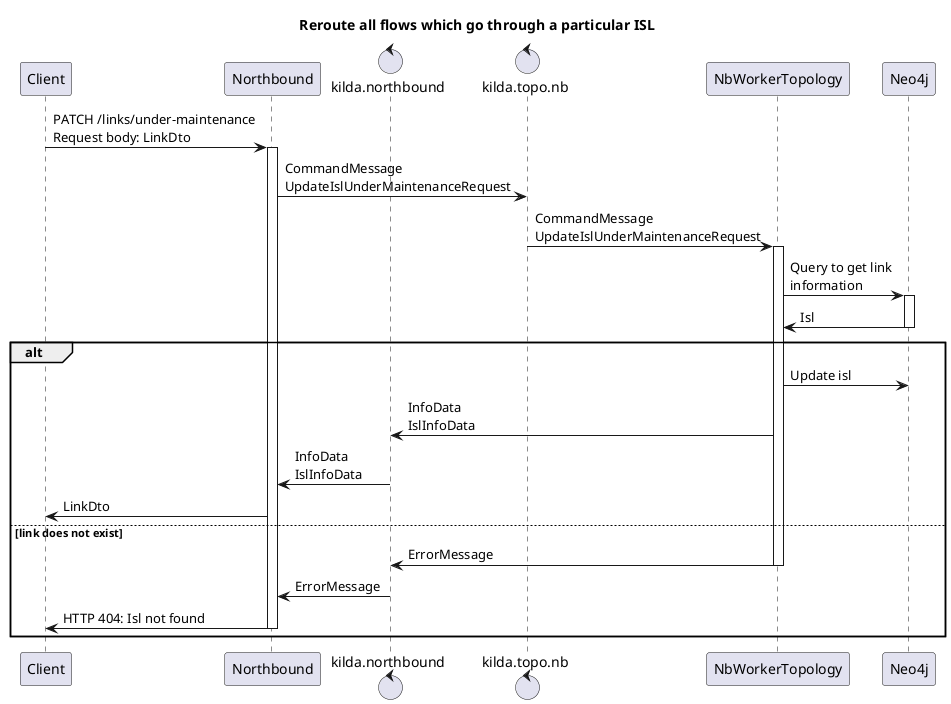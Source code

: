 @startuml
title Reroute all flows which go through a particular ISL

participant Client

participant Northbound

control kilda.northbound
control kilda.topo.nb

participant NbWorkerTopology

participant Neo4j

Client -> Northbound : PATCH /links/under-maintenance\nRequest body: LinkDto

activate Northbound
Northbound -> kilda.topo.nb : CommandMessage\nUpdateIslUnderMaintenanceRequest
kilda.topo.nb -> NbWorkerTopology : CommandMessage\nUpdateIslUnderMaintenanceRequest
activate NbWorkerTopology

NbWorkerTopology -> Neo4j : Query to get link\ninformation
activate Neo4j
Neo4j -> NbWorkerTopology : Isl
deactivate Neo4j

alt

NbWorkerTopology -> Neo4j : Update isl
NbWorkerTopology -> kilda.northbound : InfoData\nIslInfoData
kilda.northbound -> Northbound : InfoData\nIslInfoData
Northbound -> Client : LinkDto

else link does not exist

NbWorkerTopology -> kilda.northbound : ErrorMessage
deactivate NbWorkerTopology
kilda.northbound -> Northbound : ErrorMessage
Northbound -> Client : HTTP 404: Isl not found
deactivate Northbound
end

@enduml